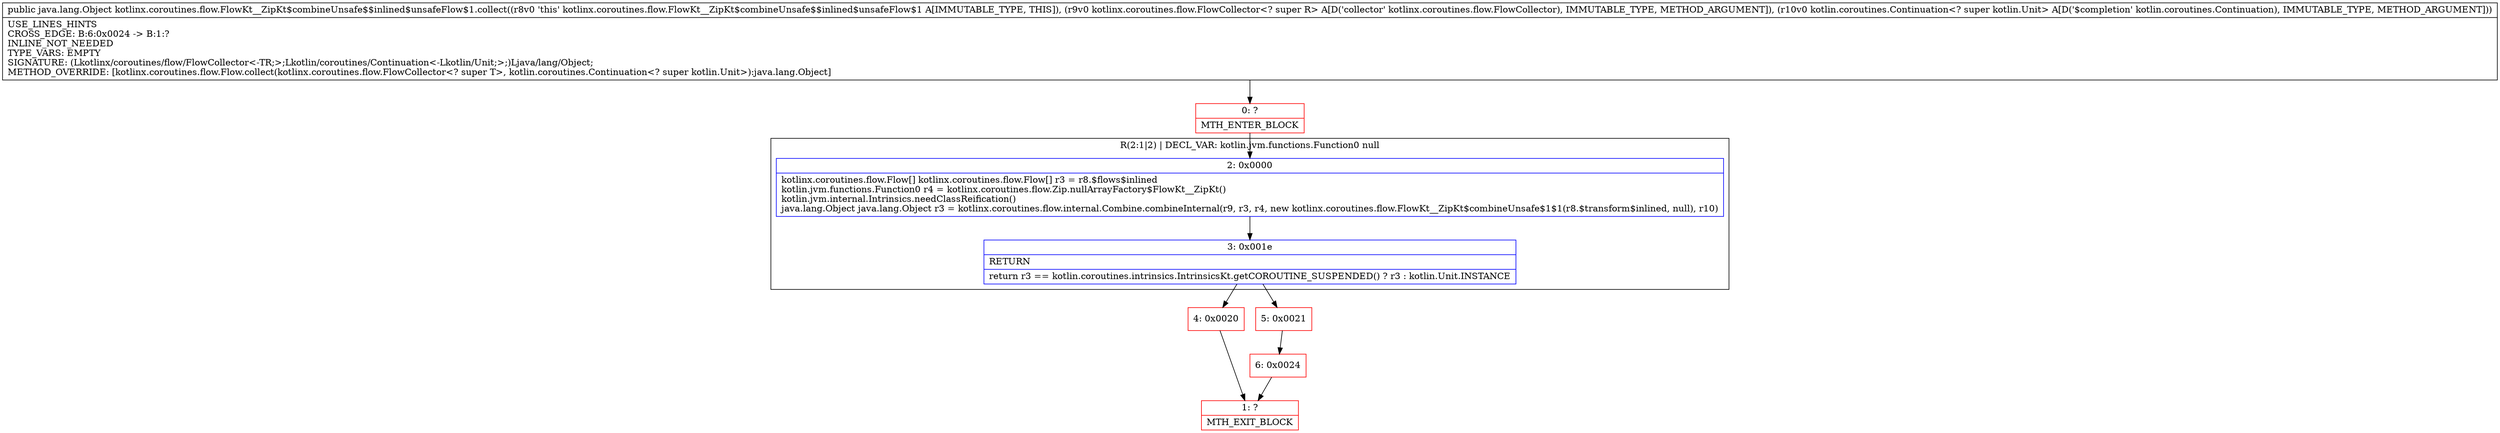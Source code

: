 digraph "CFG forkotlinx.coroutines.flow.FlowKt__ZipKt$combineUnsafe$$inlined$unsafeFlow$1.collect(Lkotlinx\/coroutines\/flow\/FlowCollector;Lkotlin\/coroutines\/Continuation;)Ljava\/lang\/Object;" {
subgraph cluster_Region_442610142 {
label = "R(2:1|2) | DECL_VAR: kotlin.jvm.functions.Function0 null\l";
node [shape=record,color=blue];
Node_2 [shape=record,label="{2\:\ 0x0000|kotlinx.coroutines.flow.Flow[] kotlinx.coroutines.flow.Flow[] r3 = r8.$flows$inlined\lkotlin.jvm.functions.Function0 r4 = kotlinx.coroutines.flow.Zip.nullArrayFactory$FlowKt__ZipKt()\lkotlin.jvm.internal.Intrinsics.needClassReification()\ljava.lang.Object java.lang.Object r3 = kotlinx.coroutines.flow.internal.Combine.combineInternal(r9, r3, r4, new kotlinx.coroutines.flow.FlowKt__ZipKt$combineUnsafe$1$1(r8.$transform$inlined, null), r10)\l}"];
Node_3 [shape=record,label="{3\:\ 0x001e|RETURN\l|return r3 == kotlin.coroutines.intrinsics.IntrinsicsKt.getCOROUTINE_SUSPENDED() ? r3 : kotlin.Unit.INSTANCE\l}"];
}
Node_0 [shape=record,color=red,label="{0\:\ ?|MTH_ENTER_BLOCK\l}"];
Node_4 [shape=record,color=red,label="{4\:\ 0x0020}"];
Node_1 [shape=record,color=red,label="{1\:\ ?|MTH_EXIT_BLOCK\l}"];
Node_5 [shape=record,color=red,label="{5\:\ 0x0021}"];
Node_6 [shape=record,color=red,label="{6\:\ 0x0024}"];
MethodNode[shape=record,label="{public java.lang.Object kotlinx.coroutines.flow.FlowKt__ZipKt$combineUnsafe$$inlined$unsafeFlow$1.collect((r8v0 'this' kotlinx.coroutines.flow.FlowKt__ZipKt$combineUnsafe$$inlined$unsafeFlow$1 A[IMMUTABLE_TYPE, THIS]), (r9v0 kotlinx.coroutines.flow.FlowCollector\<? super R\> A[D('collector' kotlinx.coroutines.flow.FlowCollector), IMMUTABLE_TYPE, METHOD_ARGUMENT]), (r10v0 kotlin.coroutines.Continuation\<? super kotlin.Unit\> A[D('$completion' kotlin.coroutines.Continuation), IMMUTABLE_TYPE, METHOD_ARGUMENT]))  | USE_LINES_HINTS\lCROSS_EDGE: B:6:0x0024 \-\> B:1:?\lINLINE_NOT_NEEDED\lTYPE_VARS: EMPTY\lSIGNATURE: (Lkotlinx\/coroutines\/flow\/FlowCollector\<\-TR;\>;Lkotlin\/coroutines\/Continuation\<\-Lkotlin\/Unit;\>;)Ljava\/lang\/Object;\lMETHOD_OVERRIDE: [kotlinx.coroutines.flow.Flow.collect(kotlinx.coroutines.flow.FlowCollector\<? super T\>, kotlin.coroutines.Continuation\<? super kotlin.Unit\>):java.lang.Object]\l}"];
MethodNode -> Node_0;Node_2 -> Node_3;
Node_3 -> Node_4;
Node_3 -> Node_5;
Node_0 -> Node_2;
Node_4 -> Node_1;
Node_5 -> Node_6;
Node_6 -> Node_1;
}

